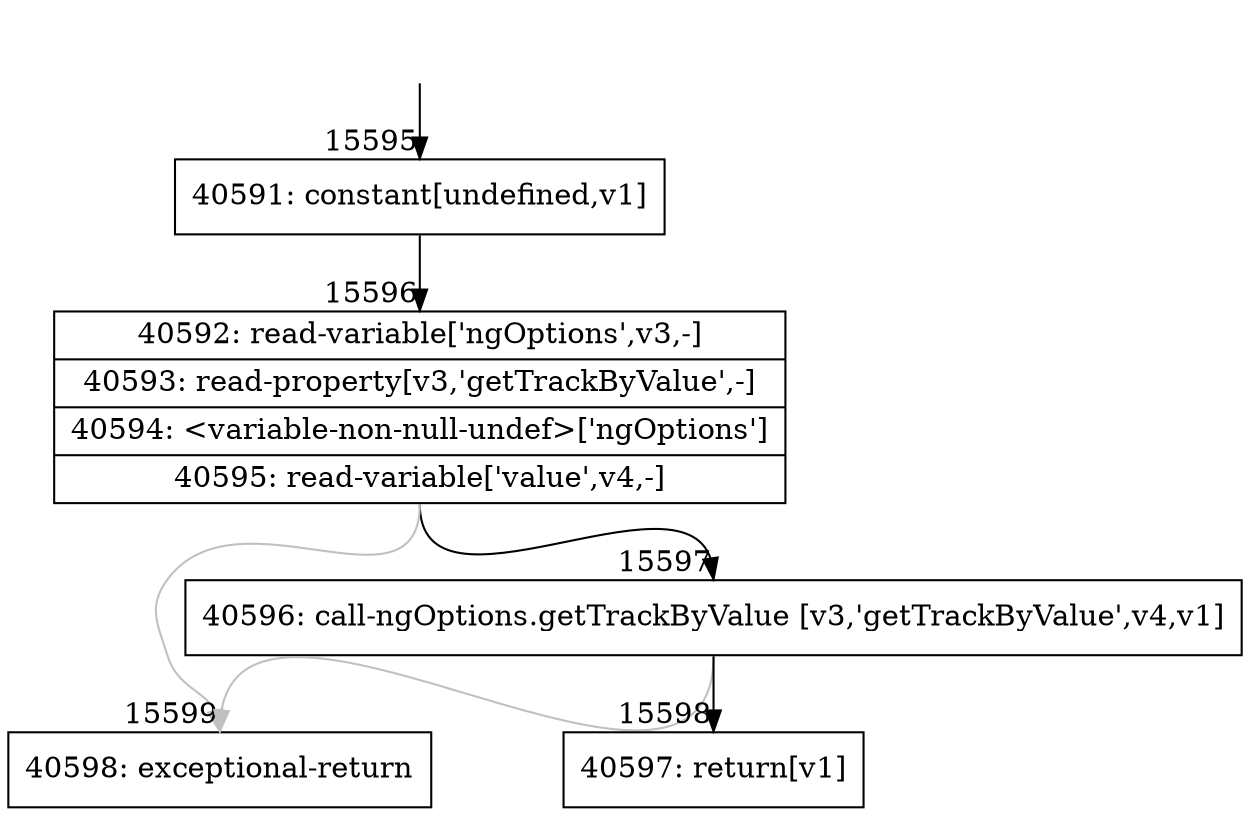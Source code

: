 digraph {
rankdir="TD"
BB_entry1257[shape=none,label=""];
BB_entry1257 -> BB15595 [tailport=s, headport=n, headlabel="    15595"]
BB15595 [shape=record label="{40591: constant[undefined,v1]}" ] 
BB15595 -> BB15596 [tailport=s, headport=n, headlabel="      15596"]
BB15596 [shape=record label="{40592: read-variable['ngOptions',v3,-]|40593: read-property[v3,'getTrackByValue',-]|40594: \<variable-non-null-undef\>['ngOptions']|40595: read-variable['value',v4,-]}" ] 
BB15596 -> BB15597 [tailport=s, headport=n, headlabel="      15597"]
BB15596 -> BB15599 [tailport=s, headport=n, color=gray, headlabel="      15599"]
BB15597 [shape=record label="{40596: call-ngOptions.getTrackByValue [v3,'getTrackByValue',v4,v1]}" ] 
BB15597 -> BB15598 [tailport=s, headport=n, headlabel="      15598"]
BB15597 -> BB15599 [tailport=s, headport=n, color=gray]
BB15598 [shape=record label="{40597: return[v1]}" ] 
BB15599 [shape=record label="{40598: exceptional-return}" ] 
//#$~ 26265
}
